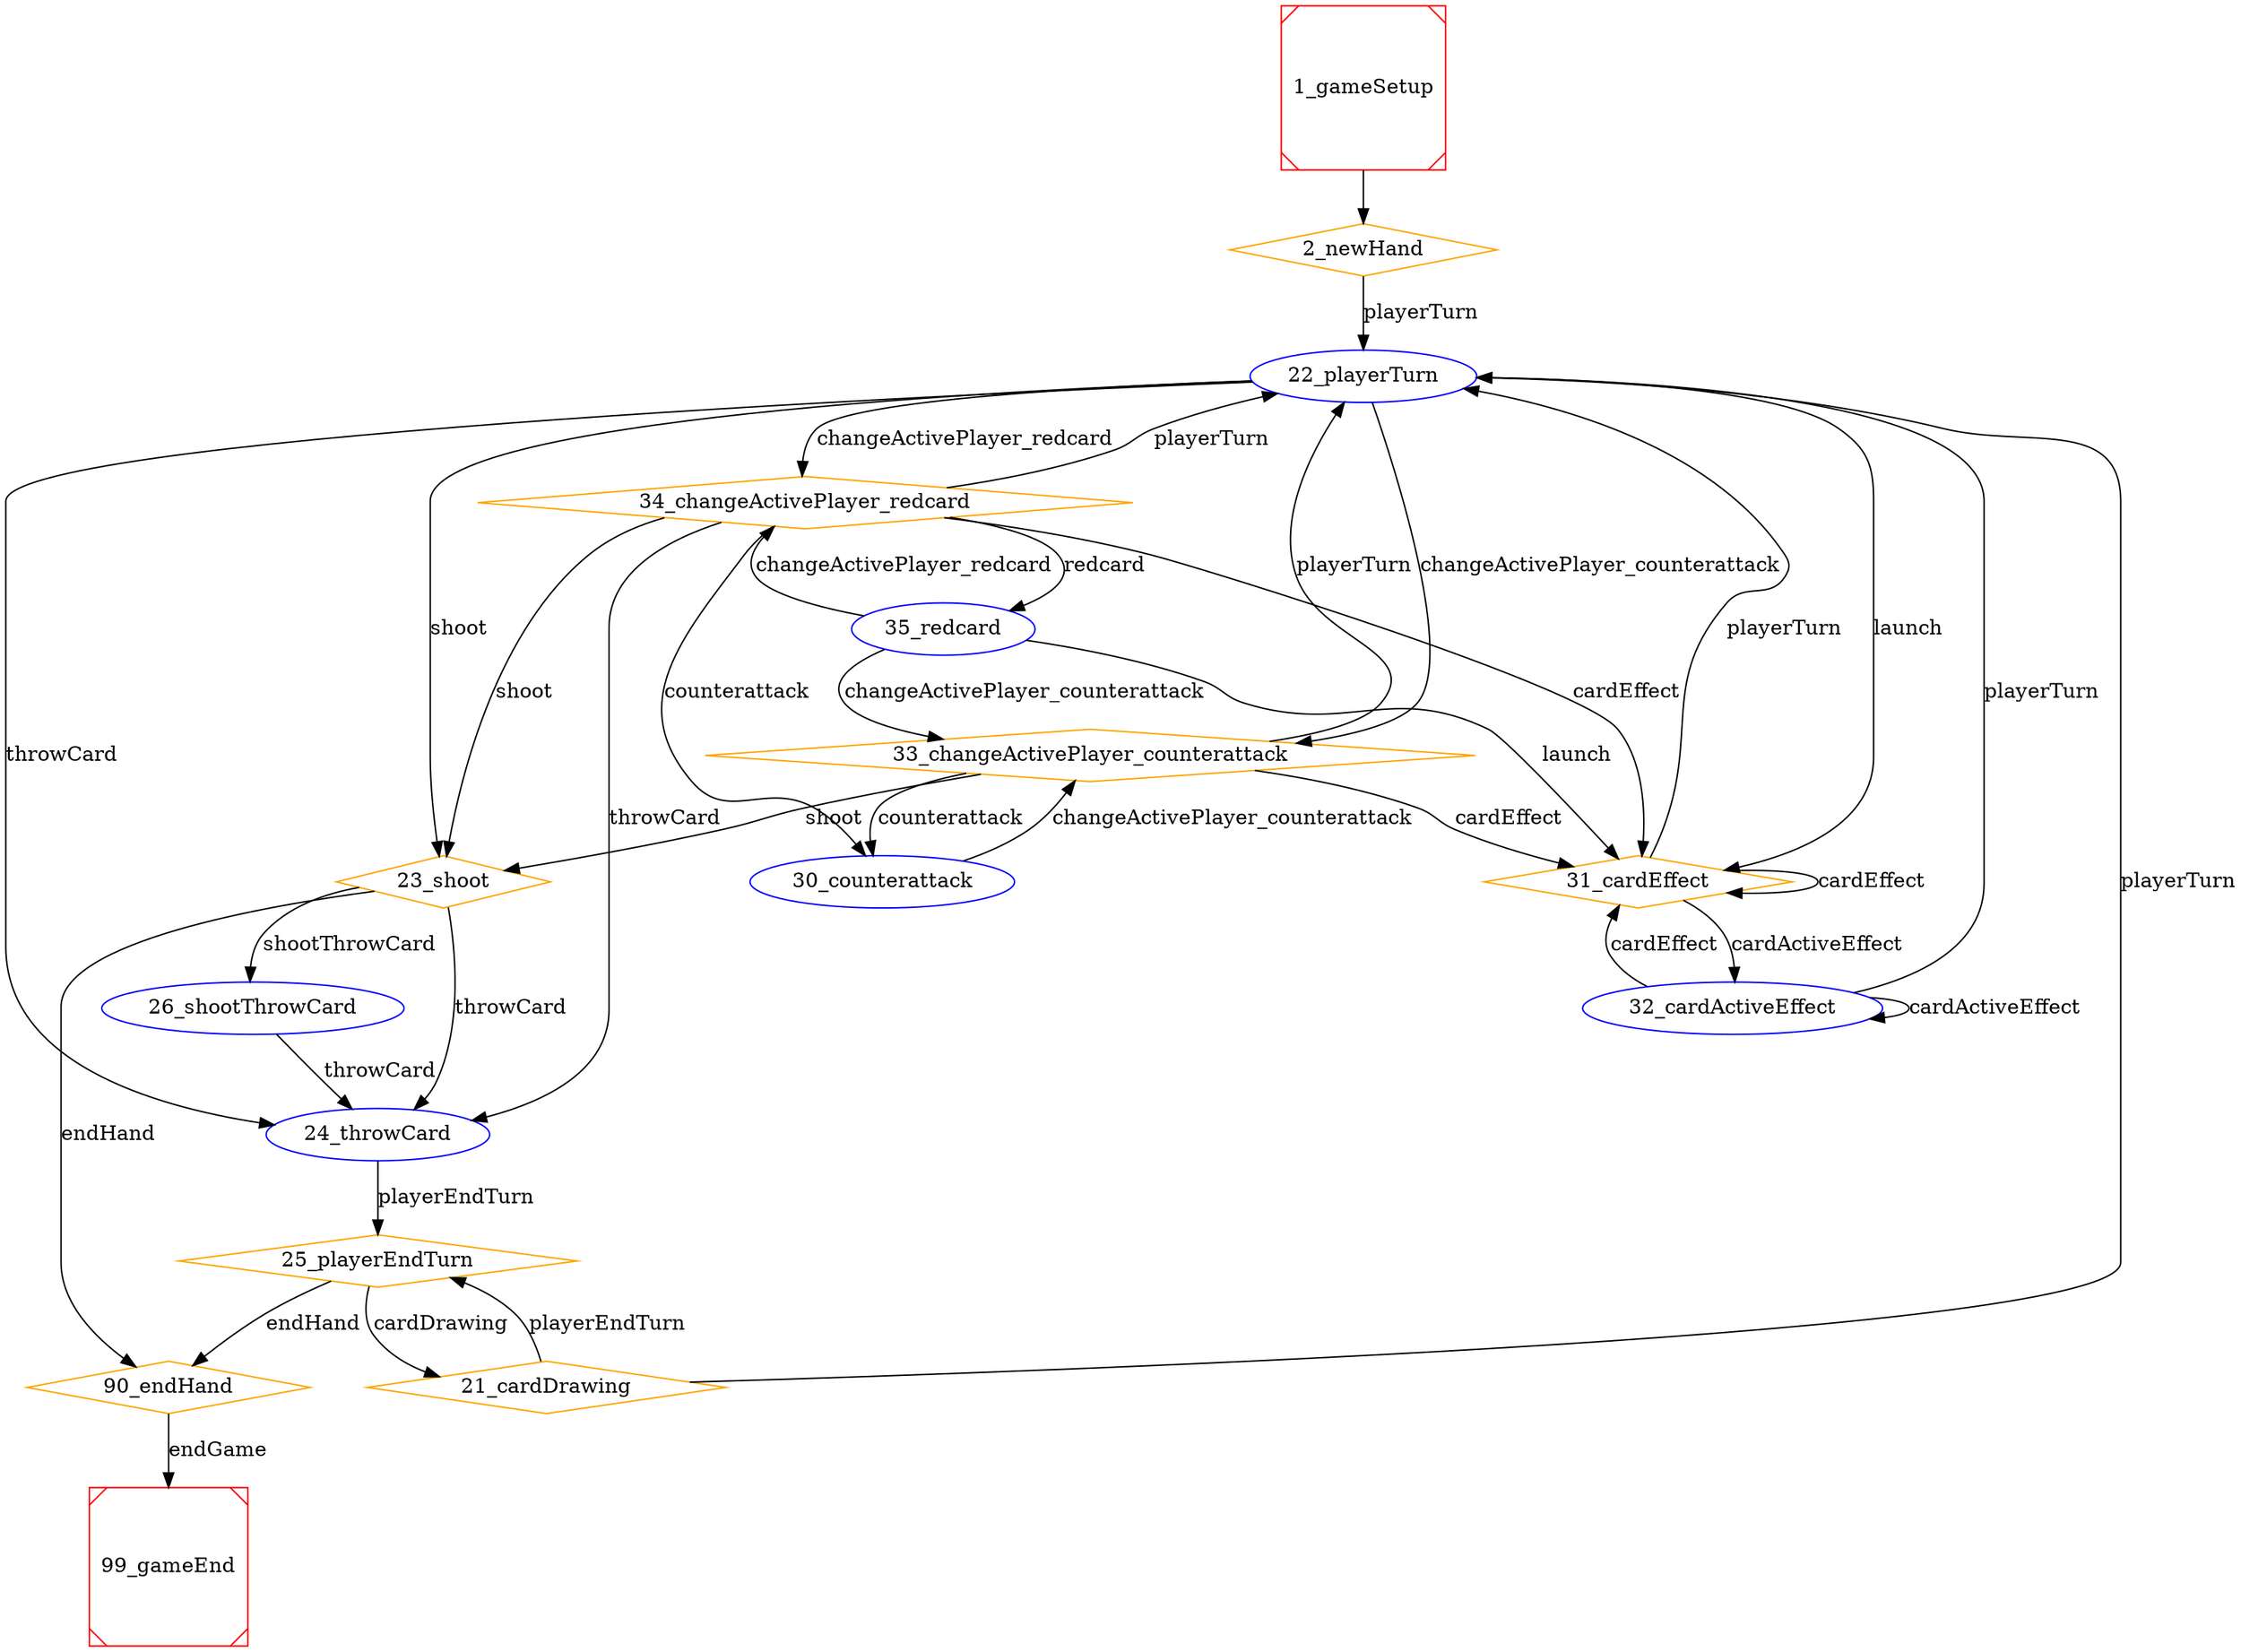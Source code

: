 digraph D {
n1 [label="1_gameSetup" color=red shape=Msquare];
n2 [label="2_newHand" color=orange shape=diamond];
n21 [label="21_cardDrawing" color=orange shape=diamond];
n22 [label="22_playerTurn" color=blue shape=ellipse];
n23 [label="23_shoot" color=orange shape=diamond];
n24 [label="24_throwCard" color=blue shape=ellipse];
n25 [label="25_playerEndTurn" color=orange shape=diamond];
n26 [label="26_shootThrowCard" color=blue shape=ellipse];
n30 [label="30_counterattack" color=blue shape=ellipse];
n31 [label="31_cardEffect" color=orange shape=diamond];
n32 [label="32_cardActiveEffect" color=blue shape=ellipse];
n33 [label="33_changeActivePlayer_counterattack" color=orange shape=diamond];
n34 [label="34_changeActivePlayer_redcard" color=orange shape=diamond];
n35 [label="35_redcard" color=blue shape=ellipse];
n90 [label="90_endHand" color=orange shape=diamond];
n99 [label="99_gameEnd" color=red shape=Msquare];
n1 -> n2 [label=""];
n2 -> n22 [label="playerTurn"];
n21 -> n22 [label="playerTurn"];
n21 -> n25 [label="playerEndTurn"];
n22 -> n33 [label="changeActivePlayer_counterattack"];
n22 -> n31 [label="launch"];
n22 -> n23 [label="shoot"];
n22 -> n24 [label="throwCard"];
n22 -> n34 [label="changeActivePlayer_redcard"];
n23 -> n24 [label="throwCard"];
n23 -> n90 [label="endHand"];
n23 -> n26 [label="shootThrowCard"];
n24 -> n25 [label="playerEndTurn"];
n25 -> n21 [label="cardDrawing"];
n25 -> n90 [label="endHand"];
n26 -> n24 [label="throwCard"];
n30 -> n33 [label="changeActivePlayer_counterattack"];
n31 -> n22 [label="playerTurn"];
n31 -> n32 [label="cardActiveEffect"];
n31 -> n31 [label="cardEffect"];
n32 -> n22 [label="playerTurn"];
n32 -> n31 [label="cardEffect"];
n32 -> n32 [label="cardActiveEffect"];
n33 -> n30 [label="counterattack"];
n33 -> n31 [label="cardEffect"];
n33 -> n22 [label="playerTurn"];
n33 -> n23 [label="shoot"];
n34 -> n30 [label="counterattack"];
n34 -> n31 [label="cardEffect"];
n34 -> n22 [label="playerTurn"];
n34 -> n23 [label="shoot"];
n34 -> n24 [label="throwCard"];
n34 -> n35 [label="redcard"];
n35 -> n34 [label="changeActivePlayer_redcard"];
n35 -> n31 [label="launch"];
n35 -> n33 [label="changeActivePlayer_counterattack"];
n90 -> n99 [label="endGame"];
}
